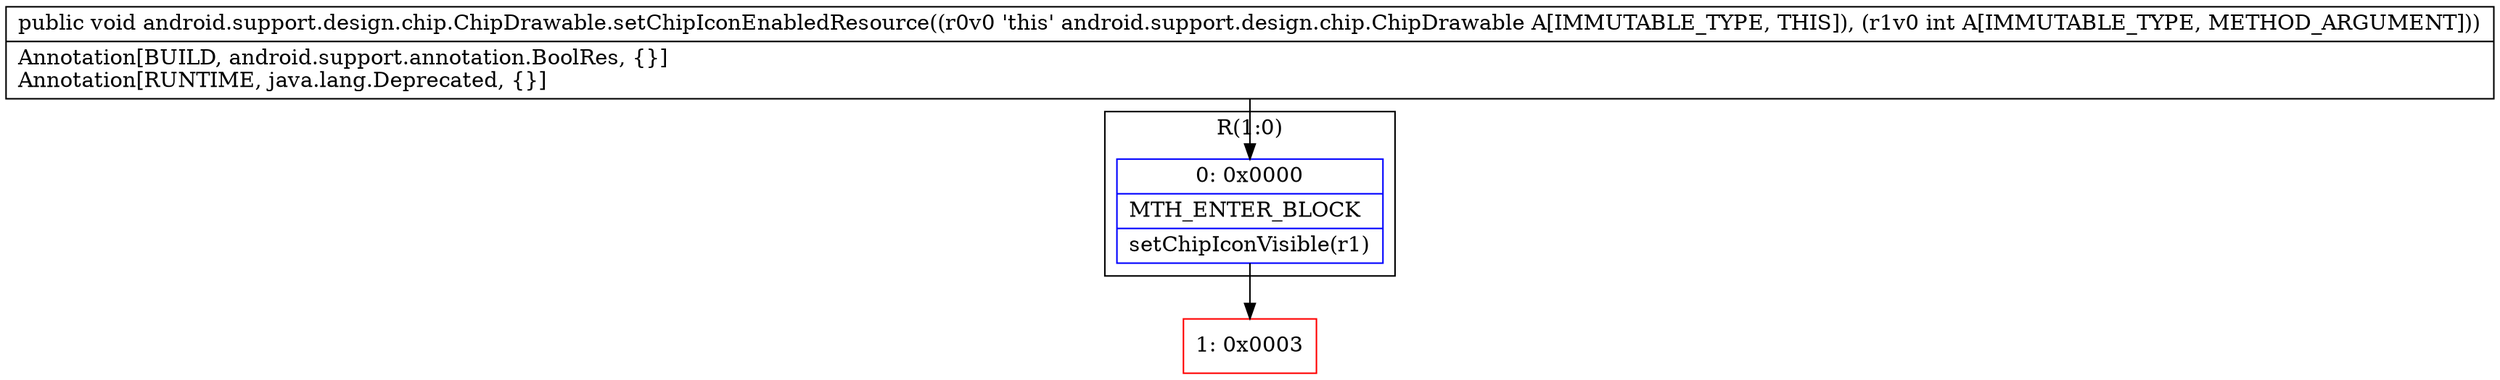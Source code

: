 digraph "CFG forandroid.support.design.chip.ChipDrawable.setChipIconEnabledResource(I)V" {
subgraph cluster_Region_974889611 {
label = "R(1:0)";
node [shape=record,color=blue];
Node_0 [shape=record,label="{0\:\ 0x0000|MTH_ENTER_BLOCK\l|setChipIconVisible(r1)\l}"];
}
Node_1 [shape=record,color=red,label="{1\:\ 0x0003}"];
MethodNode[shape=record,label="{public void android.support.design.chip.ChipDrawable.setChipIconEnabledResource((r0v0 'this' android.support.design.chip.ChipDrawable A[IMMUTABLE_TYPE, THIS]), (r1v0 int A[IMMUTABLE_TYPE, METHOD_ARGUMENT]))  | Annotation[BUILD, android.support.annotation.BoolRes, \{\}]\lAnnotation[RUNTIME, java.lang.Deprecated, \{\}]\l}"];
MethodNode -> Node_0;
Node_0 -> Node_1;
}

